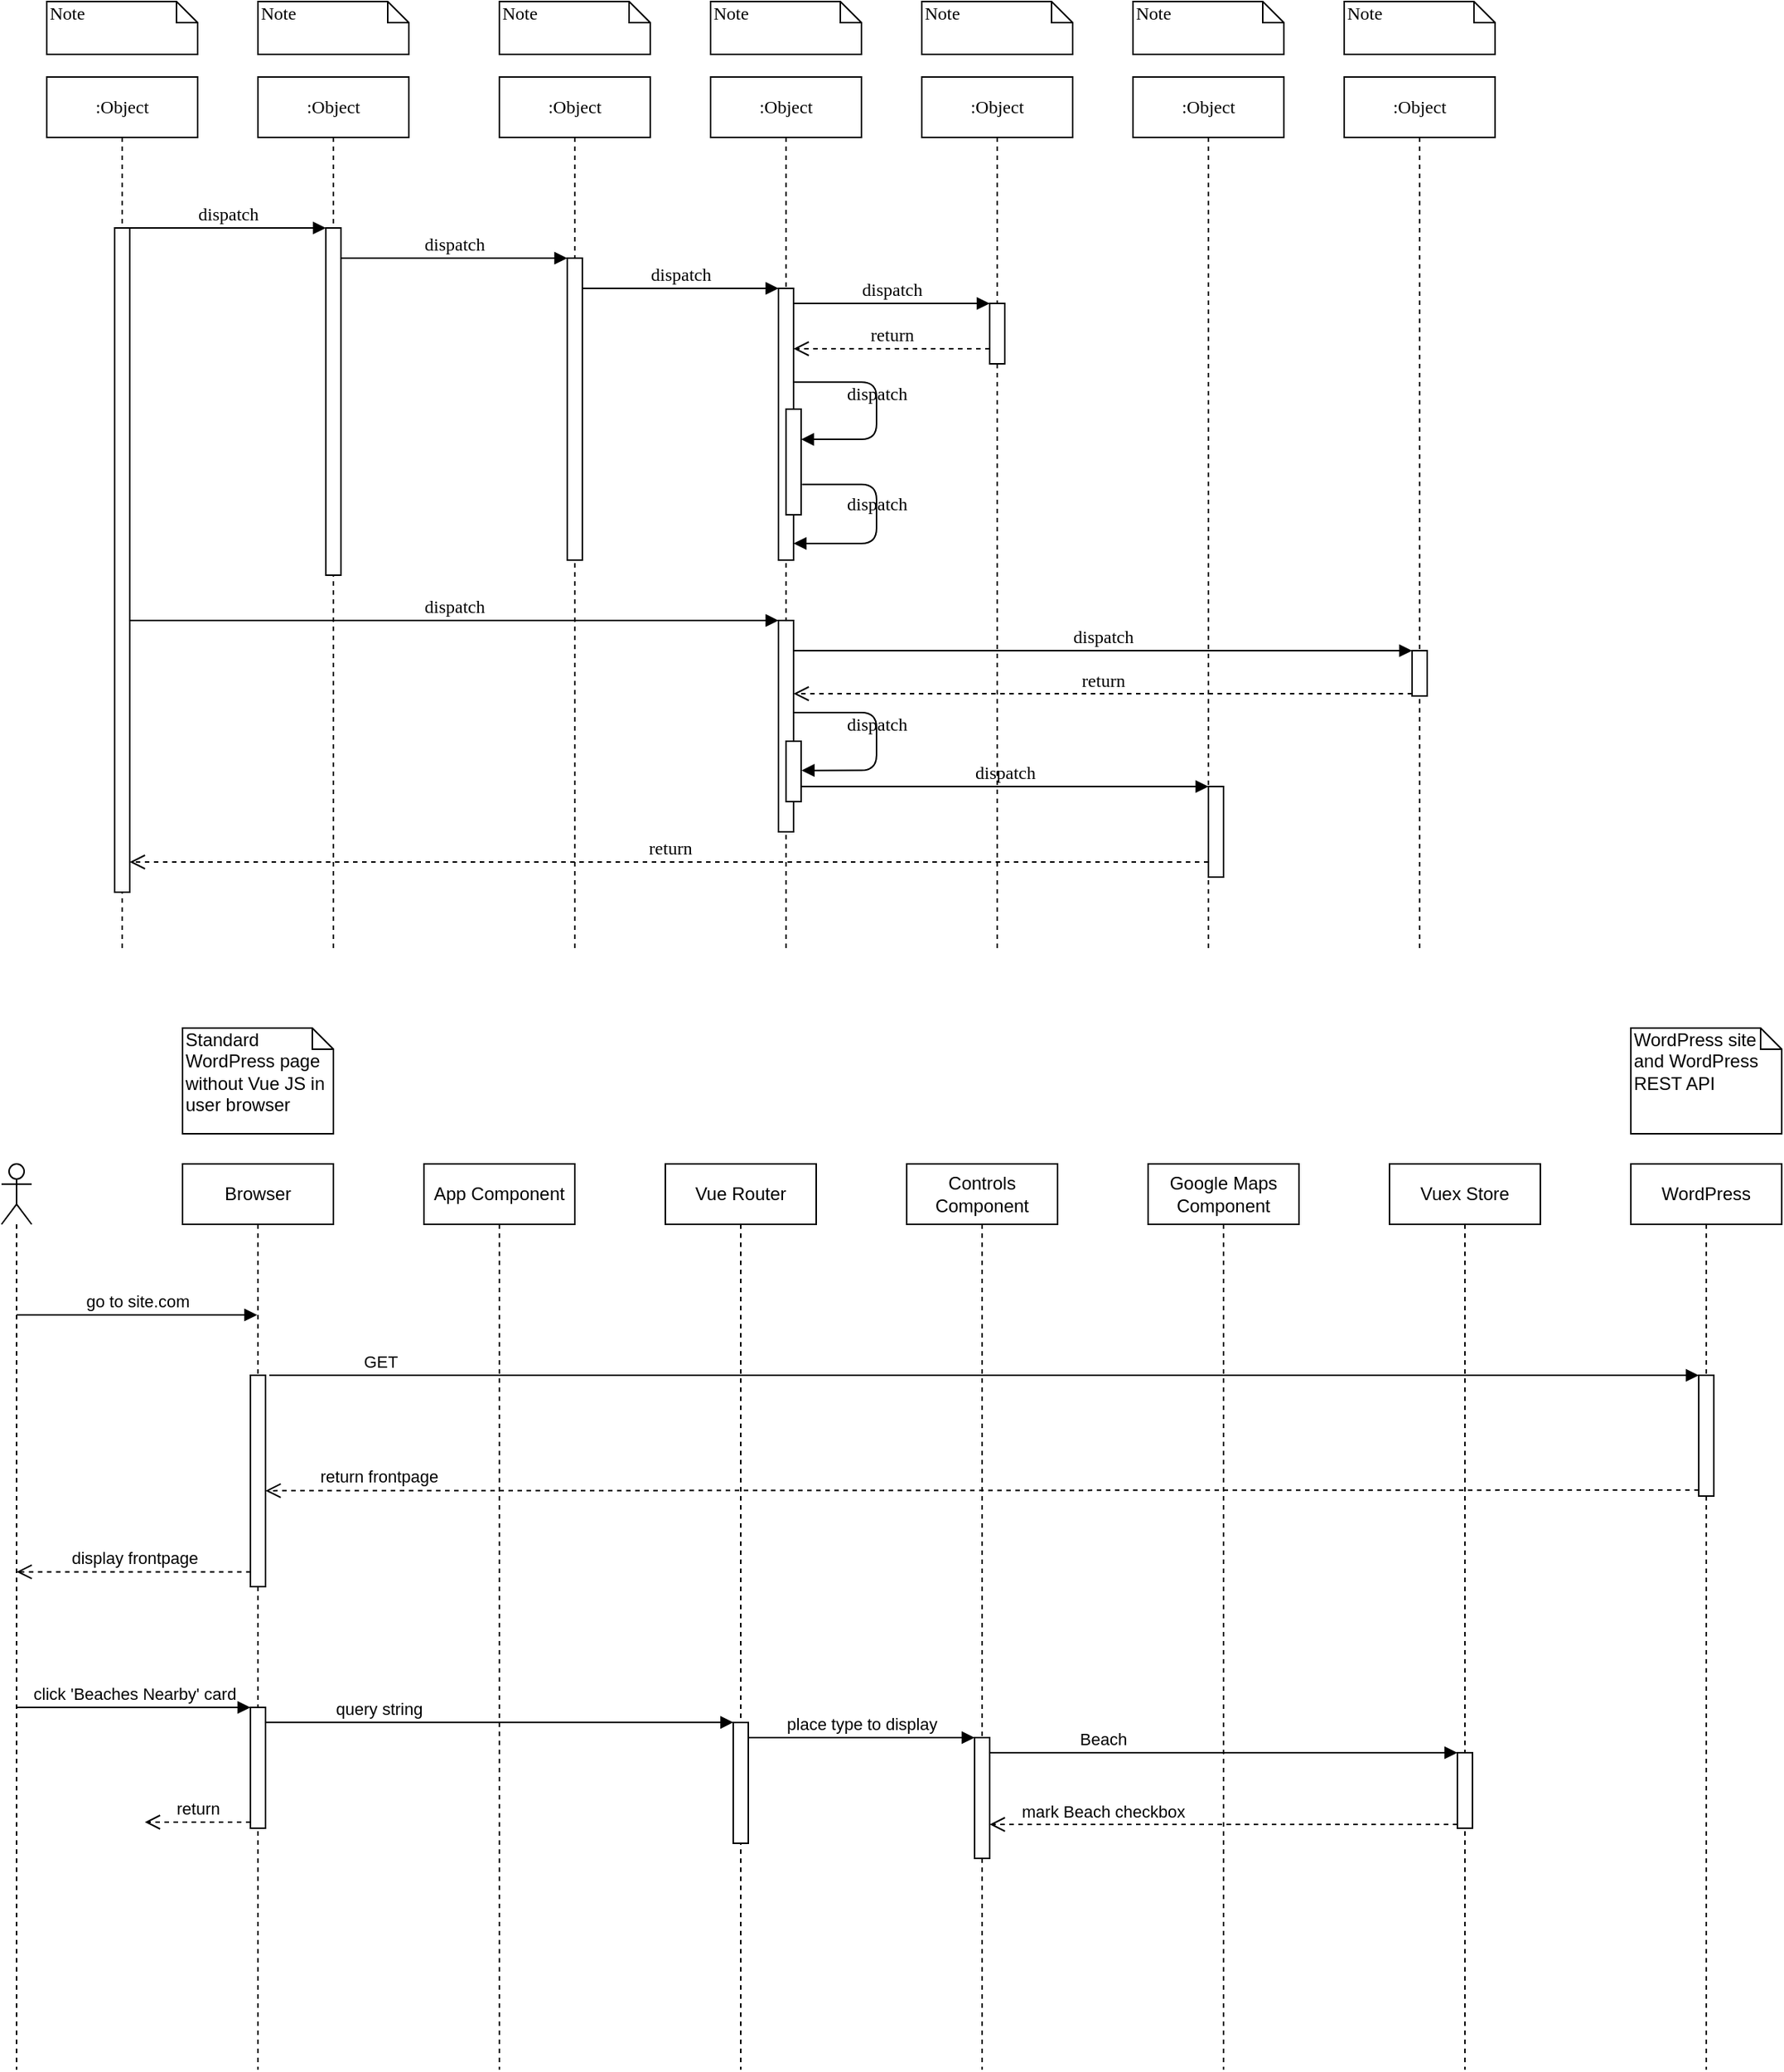 <mxfile version="13.5.3" type="github">
  <diagram name="Page-1" id="13e1069c-82ec-6db2-03f1-153e76fe0fe0">
    <mxGraphModel dx="1422" dy="825" grid="1" gridSize="10" guides="1" tooltips="1" connect="1" arrows="1" fold="1" page="1" pageScale="1" pageWidth="3000" pageHeight="2000" background="#ffffff" math="0" shadow="0">
      <root>
        <mxCell id="0" />
        <mxCell id="1" parent="0" />
        <mxCell id="7baba1c4bc27f4b0-2" value=":Object" style="shape=umlLifeline;perimeter=lifelinePerimeter;whiteSpace=wrap;html=1;container=1;collapsible=0;recursiveResize=0;outlineConnect=0;shadow=0;comic=0;labelBackgroundColor=none;strokeWidth=1;fontFamily=Verdana;fontSize=12;align=center;" parent="1" vertex="1">
          <mxGeometry x="240" y="80" width="100" height="580" as="geometry" />
        </mxCell>
        <mxCell id="7baba1c4bc27f4b0-10" value="" style="html=1;points=[];perimeter=orthogonalPerimeter;shadow=0;comic=0;labelBackgroundColor=none;strokeWidth=1;fontFamily=Verdana;fontSize=12;align=center;" parent="7baba1c4bc27f4b0-2" vertex="1">
          <mxGeometry x="45" y="100" width="10" height="230" as="geometry" />
        </mxCell>
        <mxCell id="7baba1c4bc27f4b0-3" value=":Object" style="shape=umlLifeline;perimeter=lifelinePerimeter;whiteSpace=wrap;html=1;container=1;collapsible=0;recursiveResize=0;outlineConnect=0;shadow=0;comic=0;labelBackgroundColor=none;strokeWidth=1;fontFamily=Verdana;fontSize=12;align=center;" parent="1" vertex="1">
          <mxGeometry x="400" y="80" width="100" height="580" as="geometry" />
        </mxCell>
        <mxCell id="7baba1c4bc27f4b0-13" value="" style="html=1;points=[];perimeter=orthogonalPerimeter;shadow=0;comic=0;labelBackgroundColor=none;strokeWidth=1;fontFamily=Verdana;fontSize=12;align=center;" parent="7baba1c4bc27f4b0-3" vertex="1">
          <mxGeometry x="45" y="120" width="10" height="200" as="geometry" />
        </mxCell>
        <mxCell id="7baba1c4bc27f4b0-4" value=":Object" style="shape=umlLifeline;perimeter=lifelinePerimeter;whiteSpace=wrap;html=1;container=1;collapsible=0;recursiveResize=0;outlineConnect=0;shadow=0;comic=0;labelBackgroundColor=none;strokeWidth=1;fontFamily=Verdana;fontSize=12;align=center;" parent="1" vertex="1">
          <mxGeometry x="540" y="80" width="100" height="580" as="geometry" />
        </mxCell>
        <mxCell id="7baba1c4bc27f4b0-5" value=":Object" style="shape=umlLifeline;perimeter=lifelinePerimeter;whiteSpace=wrap;html=1;container=1;collapsible=0;recursiveResize=0;outlineConnect=0;shadow=0;comic=0;labelBackgroundColor=none;strokeWidth=1;fontFamily=Verdana;fontSize=12;align=center;" parent="1" vertex="1">
          <mxGeometry x="680" y="80" width="100" height="580" as="geometry" />
        </mxCell>
        <mxCell id="7baba1c4bc27f4b0-6" value=":Object" style="shape=umlLifeline;perimeter=lifelinePerimeter;whiteSpace=wrap;html=1;container=1;collapsible=0;recursiveResize=0;outlineConnect=0;shadow=0;comic=0;labelBackgroundColor=none;strokeWidth=1;fontFamily=Verdana;fontSize=12;align=center;" parent="1" vertex="1">
          <mxGeometry x="820" y="80" width="100" height="580" as="geometry" />
        </mxCell>
        <mxCell id="7baba1c4bc27f4b0-7" value=":Object" style="shape=umlLifeline;perimeter=lifelinePerimeter;whiteSpace=wrap;html=1;container=1;collapsible=0;recursiveResize=0;outlineConnect=0;shadow=0;comic=0;labelBackgroundColor=none;strokeWidth=1;fontFamily=Verdana;fontSize=12;align=center;" parent="1" vertex="1">
          <mxGeometry x="960" y="80" width="100" height="580" as="geometry" />
        </mxCell>
        <mxCell id="7baba1c4bc27f4b0-8" value=":Object" style="shape=umlLifeline;perimeter=lifelinePerimeter;whiteSpace=wrap;html=1;container=1;collapsible=0;recursiveResize=0;outlineConnect=0;shadow=0;comic=0;labelBackgroundColor=none;strokeWidth=1;fontFamily=Verdana;fontSize=12;align=center;" parent="1" vertex="1">
          <mxGeometry x="100" y="80" width="100" height="580" as="geometry" />
        </mxCell>
        <mxCell id="7baba1c4bc27f4b0-9" value="" style="html=1;points=[];perimeter=orthogonalPerimeter;shadow=0;comic=0;labelBackgroundColor=none;strokeWidth=1;fontFamily=Verdana;fontSize=12;align=center;" parent="7baba1c4bc27f4b0-8" vertex="1">
          <mxGeometry x="45" y="100" width="10" height="440" as="geometry" />
        </mxCell>
        <mxCell id="7baba1c4bc27f4b0-16" value="" style="html=1;points=[];perimeter=orthogonalPerimeter;shadow=0;comic=0;labelBackgroundColor=none;strokeWidth=1;fontFamily=Verdana;fontSize=12;align=center;" parent="1" vertex="1">
          <mxGeometry x="585" y="220" width="10" height="180" as="geometry" />
        </mxCell>
        <mxCell id="7baba1c4bc27f4b0-17" value="dispatch" style="html=1;verticalAlign=bottom;endArrow=block;labelBackgroundColor=none;fontFamily=Verdana;fontSize=12;edgeStyle=elbowEdgeStyle;elbow=vertical;" parent="1" source="7baba1c4bc27f4b0-13" target="7baba1c4bc27f4b0-16" edge="1">
          <mxGeometry relative="1" as="geometry">
            <mxPoint x="510" y="220" as="sourcePoint" />
            <Array as="points">
              <mxPoint x="460" y="220" />
            </Array>
          </mxGeometry>
        </mxCell>
        <mxCell id="7baba1c4bc27f4b0-19" value="" style="html=1;points=[];perimeter=orthogonalPerimeter;shadow=0;comic=0;labelBackgroundColor=none;strokeWidth=1;fontFamily=Verdana;fontSize=12;align=center;" parent="1" vertex="1">
          <mxGeometry x="725" y="230" width="10" height="40" as="geometry" />
        </mxCell>
        <mxCell id="7baba1c4bc27f4b0-20" value="dispatch" style="html=1;verticalAlign=bottom;endArrow=block;entryX=0;entryY=0;labelBackgroundColor=none;fontFamily=Verdana;fontSize=12;edgeStyle=elbowEdgeStyle;elbow=vertical;" parent="1" source="7baba1c4bc27f4b0-16" target="7baba1c4bc27f4b0-19" edge="1">
          <mxGeometry relative="1" as="geometry">
            <mxPoint x="650" y="230" as="sourcePoint" />
          </mxGeometry>
        </mxCell>
        <mxCell id="7baba1c4bc27f4b0-21" value="return" style="html=1;verticalAlign=bottom;endArrow=open;dashed=1;endSize=8;labelBackgroundColor=none;fontFamily=Verdana;fontSize=12;edgeStyle=elbowEdgeStyle;elbow=vertical;" parent="1" source="7baba1c4bc27f4b0-19" target="7baba1c4bc27f4b0-16" edge="1">
          <mxGeometry relative="1" as="geometry">
            <mxPoint x="650" y="306" as="targetPoint" />
            <Array as="points">
              <mxPoint x="670" y="260" />
              <mxPoint x="700" y="260" />
            </Array>
          </mxGeometry>
        </mxCell>
        <mxCell id="7baba1c4bc27f4b0-22" value="" style="html=1;points=[];perimeter=orthogonalPerimeter;shadow=0;comic=0;labelBackgroundColor=none;strokeWidth=1;fontFamily=Verdana;fontSize=12;align=center;" parent="1" vertex="1">
          <mxGeometry x="585" y="440" width="10" height="140" as="geometry" />
        </mxCell>
        <mxCell id="7baba1c4bc27f4b0-23" value="dispatch" style="html=1;verticalAlign=bottom;endArrow=block;entryX=0;entryY=0;labelBackgroundColor=none;fontFamily=Verdana;fontSize=12;" parent="1" source="7baba1c4bc27f4b0-9" target="7baba1c4bc27f4b0-22" edge="1">
          <mxGeometry relative="1" as="geometry">
            <mxPoint x="510" y="420" as="sourcePoint" />
          </mxGeometry>
        </mxCell>
        <mxCell id="7baba1c4bc27f4b0-25" value="" style="html=1;points=[];perimeter=orthogonalPerimeter;shadow=0;comic=0;labelBackgroundColor=none;strokeColor=#000000;strokeWidth=1;fillColor=#FFFFFF;fontFamily=Verdana;fontSize=12;fontColor=#000000;align=center;" parent="1" vertex="1">
          <mxGeometry x="1005" y="460" width="10" height="30" as="geometry" />
        </mxCell>
        <mxCell id="7baba1c4bc27f4b0-26" value="dispatch" style="html=1;verticalAlign=bottom;endArrow=block;entryX=0;entryY=0;labelBackgroundColor=none;fontFamily=Verdana;fontSize=12;" parent="1" source="7baba1c4bc27f4b0-22" target="7baba1c4bc27f4b0-25" edge="1">
          <mxGeometry relative="1" as="geometry">
            <mxPoint x="930" y="340" as="sourcePoint" />
          </mxGeometry>
        </mxCell>
        <mxCell id="7baba1c4bc27f4b0-27" value="return" style="html=1;verticalAlign=bottom;endArrow=open;dashed=1;endSize=8;exitX=0;exitY=0.95;labelBackgroundColor=none;fontFamily=Verdana;fontSize=12;" parent="1" source="7baba1c4bc27f4b0-25" target="7baba1c4bc27f4b0-22" edge="1">
          <mxGeometry relative="1" as="geometry">
            <mxPoint x="930" y="416" as="targetPoint" />
          </mxGeometry>
        </mxCell>
        <mxCell id="7baba1c4bc27f4b0-28" value="" style="html=1;points=[];perimeter=orthogonalPerimeter;shadow=0;comic=0;labelBackgroundColor=none;strokeWidth=1;fontFamily=Verdana;fontSize=12;align=center;" parent="1" vertex="1">
          <mxGeometry x="870" y="550" width="10" height="60" as="geometry" />
        </mxCell>
        <mxCell id="7baba1c4bc27f4b0-29" value="dispatch" style="html=1;verticalAlign=bottom;endArrow=block;entryX=0;entryY=0;labelBackgroundColor=none;fontFamily=Verdana;fontSize=12;edgeStyle=elbowEdgeStyle;elbow=vertical;" parent="1" source="7baba1c4bc27f4b0-37" target="7baba1c4bc27f4b0-28" edge="1">
          <mxGeometry relative="1" as="geometry">
            <mxPoint x="800" y="550" as="sourcePoint" />
          </mxGeometry>
        </mxCell>
        <mxCell id="7baba1c4bc27f4b0-30" value="return" style="html=1;verticalAlign=bottom;endArrow=open;dashed=1;endSize=8;labelBackgroundColor=none;fontFamily=Verdana;fontSize=12;edgeStyle=elbowEdgeStyle;elbow=vertical;" parent="1" source="7baba1c4bc27f4b0-28" target="7baba1c4bc27f4b0-9" edge="1">
          <mxGeometry relative="1" as="geometry">
            <mxPoint x="800" y="626" as="targetPoint" />
            <Array as="points">
              <mxPoint x="570" y="600" />
            </Array>
          </mxGeometry>
        </mxCell>
        <mxCell id="7baba1c4bc27f4b0-11" value="dispatch" style="html=1;verticalAlign=bottom;endArrow=block;entryX=0;entryY=0;labelBackgroundColor=none;fontFamily=Verdana;fontSize=12;edgeStyle=elbowEdgeStyle;elbow=vertical;" parent="1" source="7baba1c4bc27f4b0-9" target="7baba1c4bc27f4b0-10" edge="1">
          <mxGeometry relative="1" as="geometry">
            <mxPoint x="220" y="190" as="sourcePoint" />
          </mxGeometry>
        </mxCell>
        <mxCell id="7baba1c4bc27f4b0-14" value="dispatch" style="html=1;verticalAlign=bottom;endArrow=block;entryX=0;entryY=0;labelBackgroundColor=none;fontFamily=Verdana;fontSize=12;edgeStyle=elbowEdgeStyle;elbow=vertical;" parent="1" source="7baba1c4bc27f4b0-10" target="7baba1c4bc27f4b0-13" edge="1">
          <mxGeometry relative="1" as="geometry">
            <mxPoint x="370" y="200" as="sourcePoint" />
          </mxGeometry>
        </mxCell>
        <mxCell id="7baba1c4bc27f4b0-34" value="" style="html=1;points=[];perimeter=orthogonalPerimeter;shadow=0;comic=0;labelBackgroundColor=none;strokeWidth=1;fontFamily=Verdana;fontSize=12;align=center;" parent="1" vertex="1">
          <mxGeometry x="590" y="300" width="10" height="70" as="geometry" />
        </mxCell>
        <mxCell id="7baba1c4bc27f4b0-35" value="dispatch" style="html=1;verticalAlign=bottom;endArrow=block;labelBackgroundColor=none;fontFamily=Verdana;fontSize=12;elbow=vertical;edgeStyle=orthogonalEdgeStyle;entryX=1;entryY=0.286;entryPerimeter=0;exitX=1.038;exitY=0.345;exitPerimeter=0;" parent="1" source="7baba1c4bc27f4b0-16" target="7baba1c4bc27f4b0-34" edge="1">
          <mxGeometry relative="1" as="geometry">
            <mxPoint x="465" y="230" as="sourcePoint" />
            <mxPoint x="595" y="230" as="targetPoint" />
            <Array as="points">
              <mxPoint x="650" y="282" />
              <mxPoint x="650" y="320" />
            </Array>
          </mxGeometry>
        </mxCell>
        <mxCell id="7baba1c4bc27f4b0-36" value="dispatch" style="html=1;verticalAlign=bottom;endArrow=block;labelBackgroundColor=none;fontFamily=Verdana;fontSize=12;elbow=vertical;edgeStyle=orthogonalEdgeStyle;exitX=1.066;exitY=0.713;exitPerimeter=0;" parent="1" source="7baba1c4bc27f4b0-34" edge="1">
          <mxGeometry relative="1" as="geometry">
            <mxPoint x="610.333" y="350" as="sourcePoint" />
            <mxPoint x="595" y="389" as="targetPoint" />
            <Array as="points">
              <mxPoint x="650" y="350" />
              <mxPoint x="650" y="389" />
            </Array>
          </mxGeometry>
        </mxCell>
        <mxCell id="7baba1c4bc27f4b0-37" value="" style="html=1;points=[];perimeter=orthogonalPerimeter;shadow=0;comic=0;labelBackgroundColor=none;strokeWidth=1;fontFamily=Verdana;fontSize=12;align=center;" parent="1" vertex="1">
          <mxGeometry x="590" y="520" width="10" height="40" as="geometry" />
        </mxCell>
        <mxCell id="7baba1c4bc27f4b0-39" value="dispatch" style="html=1;verticalAlign=bottom;endArrow=block;labelBackgroundColor=none;fontFamily=Verdana;fontSize=12;elbow=vertical;edgeStyle=orthogonalEdgeStyle;entryX=1;entryY=0.286;entryPerimeter=0;exitX=1.038;exitY=0.345;exitPerimeter=0;" parent="1" edge="1">
          <mxGeometry relative="1" as="geometry">
            <mxPoint x="595.333" y="501" as="sourcePoint" />
            <mxPoint x="600.333" y="539.333" as="targetPoint" />
            <Array as="points">
              <mxPoint x="650" y="501" />
              <mxPoint x="650" y="539" />
            </Array>
          </mxGeometry>
        </mxCell>
        <mxCell id="7baba1c4bc27f4b0-40" value="Note" style="shape=note;whiteSpace=wrap;html=1;size=14;verticalAlign=top;align=left;spacingTop=-6;shadow=0;comic=0;labelBackgroundColor=none;strokeWidth=1;fontFamily=Verdana;fontSize=12;" parent="1" vertex="1">
          <mxGeometry x="100" y="30" width="100" height="35" as="geometry" />
        </mxCell>
        <mxCell id="7baba1c4bc27f4b0-41" value="Note" style="shape=note;whiteSpace=wrap;html=1;size=14;verticalAlign=top;align=left;spacingTop=-6;shadow=0;comic=0;labelBackgroundColor=none;strokeWidth=1;fontFamily=Verdana;fontSize=12;" parent="1" vertex="1">
          <mxGeometry x="240" y="30" width="100" height="35" as="geometry" />
        </mxCell>
        <mxCell id="7baba1c4bc27f4b0-42" value="Note" style="shape=note;whiteSpace=wrap;html=1;size=14;verticalAlign=top;align=left;spacingTop=-6;shadow=0;comic=0;labelBackgroundColor=none;strokeWidth=1;fontFamily=Verdana;fontSize=12;" parent="1" vertex="1">
          <mxGeometry x="400" y="30" width="100" height="35" as="geometry" />
        </mxCell>
        <mxCell id="7baba1c4bc27f4b0-43" value="Note" style="shape=note;whiteSpace=wrap;html=1;size=14;verticalAlign=top;align=left;spacingTop=-6;shadow=0;comic=0;labelBackgroundColor=none;strokeWidth=1;fontFamily=Verdana;fontSize=12;" parent="1" vertex="1">
          <mxGeometry x="540" y="30" width="100" height="35" as="geometry" />
        </mxCell>
        <mxCell id="7baba1c4bc27f4b0-44" value="Note" style="shape=note;whiteSpace=wrap;html=1;size=14;verticalAlign=top;align=left;spacingTop=-6;shadow=0;comic=0;labelBackgroundColor=none;strokeWidth=1;fontFamily=Verdana;fontSize=12;" parent="1" vertex="1">
          <mxGeometry x="680" y="30" width="100" height="35" as="geometry" />
        </mxCell>
        <mxCell id="7baba1c4bc27f4b0-45" value="Note" style="shape=note;whiteSpace=wrap;html=1;size=14;verticalAlign=top;align=left;spacingTop=-6;shadow=0;comic=0;labelBackgroundColor=none;strokeWidth=1;fontFamily=Verdana;fontSize=12;" parent="1" vertex="1">
          <mxGeometry x="820" y="30" width="100" height="35" as="geometry" />
        </mxCell>
        <mxCell id="7baba1c4bc27f4b0-46" value="Note" style="shape=note;whiteSpace=wrap;html=1;size=14;verticalAlign=top;align=left;spacingTop=-6;shadow=0;comic=0;labelBackgroundColor=none;strokeWidth=1;fontFamily=Verdana;fontSize=12;" parent="1" vertex="1">
          <mxGeometry x="960" y="30" width="100" height="35" as="geometry" />
        </mxCell>
        <mxCell id="JqlryfgMJIv1-VmyIzc9-7" value="WordPress site and WordPress REST API" style="shape=note;whiteSpace=wrap;html=1;size=14;verticalAlign=top;align=left;spacingTop=-6;" parent="1" vertex="1">
          <mxGeometry x="1150" y="710" width="100" height="70" as="geometry" />
        </mxCell>
        <mxCell id="JqlryfgMJIv1-VmyIzc9-8" value="Browser" style="shape=umlLifeline;perimeter=lifelinePerimeter;whiteSpace=wrap;html=1;container=1;collapsible=0;recursiveResize=0;outlineConnect=0;" parent="1" vertex="1">
          <mxGeometry x="190" y="800" width="100" height="600" as="geometry" />
        </mxCell>
        <mxCell id="JqlryfgMJIv1-VmyIzc9-13" value="" style="html=1;points=[];perimeter=orthogonalPerimeter;" parent="JqlryfgMJIv1-VmyIzc9-8" vertex="1">
          <mxGeometry x="45" y="140" width="10" height="140" as="geometry" />
        </mxCell>
        <mxCell id="zZore4M1GCGTvKos9PnM-32" value="" style="html=1;points=[];perimeter=orthogonalPerimeter;" vertex="1" parent="JqlryfgMJIv1-VmyIzc9-8">
          <mxGeometry x="45" y="360" width="10" height="80" as="geometry" />
        </mxCell>
        <mxCell id="zZore4M1GCGTvKos9PnM-34" value="return" style="html=1;verticalAlign=bottom;endArrow=open;dashed=1;endSize=8;exitX=0;exitY=0.95;" edge="1" source="zZore4M1GCGTvKos9PnM-32" parent="JqlryfgMJIv1-VmyIzc9-8">
          <mxGeometry relative="1" as="geometry">
            <mxPoint x="-25" y="436" as="targetPoint" />
          </mxGeometry>
        </mxCell>
        <mxCell id="JqlryfgMJIv1-VmyIzc9-9" value="WordPress" style="shape=umlLifeline;perimeter=lifelinePerimeter;whiteSpace=wrap;html=1;container=1;collapsible=0;recursiveResize=0;outlineConnect=0;" parent="1" vertex="1">
          <mxGeometry x="1150" y="800" width="100" height="600" as="geometry" />
        </mxCell>
        <mxCell id="JqlryfgMJIv1-VmyIzc9-10" value="" style="html=1;points=[];perimeter=orthogonalPerimeter;" parent="JqlryfgMJIv1-VmyIzc9-9" vertex="1">
          <mxGeometry x="45" y="140" width="10" height="80" as="geometry" />
        </mxCell>
        <mxCell id="JqlryfgMJIv1-VmyIzc9-11" value="GET" style="html=1;verticalAlign=bottom;endArrow=block;entryX=0;entryY=0;exitX=1.25;exitY=0;exitDx=0;exitDy=0;exitPerimeter=0;" parent="1" source="JqlryfgMJIv1-VmyIzc9-13" target="JqlryfgMJIv1-VmyIzc9-10" edge="1">
          <mxGeometry x="-0.847" relative="1" as="geometry">
            <mxPoint x="190" y="890" as="sourcePoint" />
            <mxPoint x="1" as="offset" />
          </mxGeometry>
        </mxCell>
        <mxCell id="JqlryfgMJIv1-VmyIzc9-12" value="return frontpage" style="html=1;verticalAlign=bottom;endArrow=open;dashed=1;endSize=8;exitX=0;exitY=0.95;entryX=0.997;entryY=0.546;entryDx=0;entryDy=0;entryPerimeter=0;" parent="1" source="JqlryfgMJIv1-VmyIzc9-10" target="JqlryfgMJIv1-VmyIzc9-13" edge="1">
          <mxGeometry x="0.842" relative="1" as="geometry">
            <mxPoint x="260" y="1056" as="targetPoint" />
            <mxPoint as="offset" />
          </mxGeometry>
        </mxCell>
        <mxCell id="JqlryfgMJIv1-VmyIzc9-15" value="Standard WordPress page without Vue JS in user browser" style="shape=note;whiteSpace=wrap;html=1;size=14;verticalAlign=top;align=left;spacingTop=-6;" parent="1" vertex="1">
          <mxGeometry x="190" y="710" width="100" height="70" as="geometry" />
        </mxCell>
        <mxCell id="JqlryfgMJIv1-VmyIzc9-16" value="Vuex Store" style="shape=umlLifeline;perimeter=lifelinePerimeter;whiteSpace=wrap;html=1;container=1;collapsible=0;recursiveResize=0;outlineConnect=0;" parent="1" vertex="1">
          <mxGeometry x="990" y="800" width="100" height="600" as="geometry" />
        </mxCell>
        <mxCell id="zZore4M1GCGTvKos9PnM-37" value="" style="html=1;points=[];perimeter=orthogonalPerimeter;" vertex="1" parent="JqlryfgMJIv1-VmyIzc9-16">
          <mxGeometry x="45" y="390" width="10" height="50" as="geometry" />
        </mxCell>
        <mxCell id="JqlryfgMJIv1-VmyIzc9-17" value="Vue Router" style="shape=umlLifeline;perimeter=lifelinePerimeter;whiteSpace=wrap;html=1;container=1;collapsible=0;recursiveResize=0;outlineConnect=0;" parent="1" vertex="1">
          <mxGeometry x="510" y="800" width="100" height="600" as="geometry" />
        </mxCell>
        <mxCell id="zZore4M1GCGTvKos9PnM-14" value="" style="html=1;points=[];perimeter=orthogonalPerimeter;" vertex="1" parent="JqlryfgMJIv1-VmyIzc9-17">
          <mxGeometry x="45" y="370" width="10" height="80" as="geometry" />
        </mxCell>
        <mxCell id="zZore4M1GCGTvKos9PnM-1" value="Controls Component" style="shape=umlLifeline;perimeter=lifelinePerimeter;whiteSpace=wrap;html=1;container=1;collapsible=0;recursiveResize=0;outlineConnect=0;" vertex="1" parent="1">
          <mxGeometry x="670" y="800" width="100" height="600" as="geometry" />
        </mxCell>
        <mxCell id="zZore4M1GCGTvKos9PnM-20" value="" style="html=1;points=[];perimeter=orthogonalPerimeter;" vertex="1" parent="zZore4M1GCGTvKos9PnM-1">
          <mxGeometry x="45" y="380" width="10" height="80" as="geometry" />
        </mxCell>
        <mxCell id="zZore4M1GCGTvKos9PnM-2" value="Google Maps Component" style="shape=umlLifeline;perimeter=lifelinePerimeter;whiteSpace=wrap;html=1;container=1;collapsible=0;recursiveResize=0;outlineConnect=0;" vertex="1" parent="1">
          <mxGeometry x="830" y="800" width="100" height="600" as="geometry" />
        </mxCell>
        <mxCell id="zZore4M1GCGTvKos9PnM-21" value="place type to display" style="html=1;verticalAlign=bottom;endArrow=block;entryX=0;entryY=0;" edge="1" target="zZore4M1GCGTvKos9PnM-20" parent="1" source="zZore4M1GCGTvKos9PnM-14">
          <mxGeometry relative="1" as="geometry">
            <mxPoint x="580" y="1180" as="sourcePoint" />
          </mxGeometry>
        </mxCell>
        <mxCell id="zZore4M1GCGTvKos9PnM-23" value="" style="shape=umlLifeline;participant=umlActor;perimeter=lifelinePerimeter;whiteSpace=wrap;html=1;container=1;collapsible=0;recursiveResize=0;verticalAlign=top;spacingTop=36;outlineConnect=0;" vertex="1" parent="1">
          <mxGeometry x="70" y="800" width="20" height="600" as="geometry" />
        </mxCell>
        <mxCell id="zZore4M1GCGTvKos9PnM-24" value="go to site.com" style="html=1;verticalAlign=bottom;endArrow=block;" edge="1" parent="zZore4M1GCGTvKos9PnM-23" target="JqlryfgMJIv1-VmyIzc9-8">
          <mxGeometry width="80" relative="1" as="geometry">
            <mxPoint x="10" y="100" as="sourcePoint" />
            <mxPoint x="90" y="100" as="targetPoint" />
          </mxGeometry>
        </mxCell>
        <mxCell id="zZore4M1GCGTvKos9PnM-27" value="query string" style="html=1;verticalAlign=bottom;endArrow=block;entryX=0.004;entryY=-0.001;entryDx=0;entryDy=0;entryPerimeter=0;" edge="1" parent="1" source="zZore4M1GCGTvKos9PnM-32" target="zZore4M1GCGTvKos9PnM-14">
          <mxGeometry x="-0.516" width="80" relative="1" as="geometry">
            <mxPoint x="250" y="1170" as="sourcePoint" />
            <mxPoint x="330" y="1120" as="targetPoint" />
            <mxPoint as="offset" />
          </mxGeometry>
        </mxCell>
        <mxCell id="zZore4M1GCGTvKos9PnM-28" value="display frontpage" style="html=1;verticalAlign=bottom;endArrow=open;dashed=1;endSize=8;exitX=0.014;exitY=0.93;exitDx=0;exitDy=0;exitPerimeter=0;" edge="1" parent="1" source="JqlryfgMJIv1-VmyIzc9-13" target="zZore4M1GCGTvKos9PnM-23">
          <mxGeometry relative="1" as="geometry">
            <mxPoint x="200" y="1070" as="sourcePoint" />
            <mxPoint x="120" y="1070" as="targetPoint" />
          </mxGeometry>
        </mxCell>
        <mxCell id="zZore4M1GCGTvKos9PnM-33" value="click &#39;Beaches Nearby&#39; card" style="html=1;verticalAlign=bottom;endArrow=block;entryX=0;entryY=0;" edge="1" target="zZore4M1GCGTvKos9PnM-32" parent="1" source="zZore4M1GCGTvKos9PnM-23">
          <mxGeometry relative="1" as="geometry">
            <mxPoint x="165" y="1160" as="sourcePoint" />
          </mxGeometry>
        </mxCell>
        <mxCell id="zZore4M1GCGTvKos9PnM-38" value="Beach" style="html=1;verticalAlign=bottom;endArrow=block;entryX=0;entryY=0;" edge="1" target="zZore4M1GCGTvKos9PnM-37" parent="1" source="zZore4M1GCGTvKos9PnM-20">
          <mxGeometry x="-0.516" relative="1" as="geometry">
            <mxPoint x="965" y="1190" as="sourcePoint" />
            <mxPoint as="offset" />
          </mxGeometry>
        </mxCell>
        <mxCell id="zZore4M1GCGTvKos9PnM-39" value="mark Beach checkbox" style="html=1;verticalAlign=bottom;endArrow=open;dashed=1;endSize=8;exitX=0;exitY=0.95;" edge="1" source="zZore4M1GCGTvKos9PnM-37" parent="1" target="zZore4M1GCGTvKos9PnM-20">
          <mxGeometry x="0.516" relative="1" as="geometry">
            <mxPoint x="965" y="1266" as="targetPoint" />
            <mxPoint as="offset" />
          </mxGeometry>
        </mxCell>
        <mxCell id="zZore4M1GCGTvKos9PnM-40" value="App Component" style="shape=umlLifeline;perimeter=lifelinePerimeter;whiteSpace=wrap;html=1;container=1;collapsible=0;recursiveResize=0;outlineConnect=0;" vertex="1" parent="1">
          <mxGeometry x="350" y="800" width="100" height="600" as="geometry" />
        </mxCell>
      </root>
    </mxGraphModel>
  </diagram>
</mxfile>
